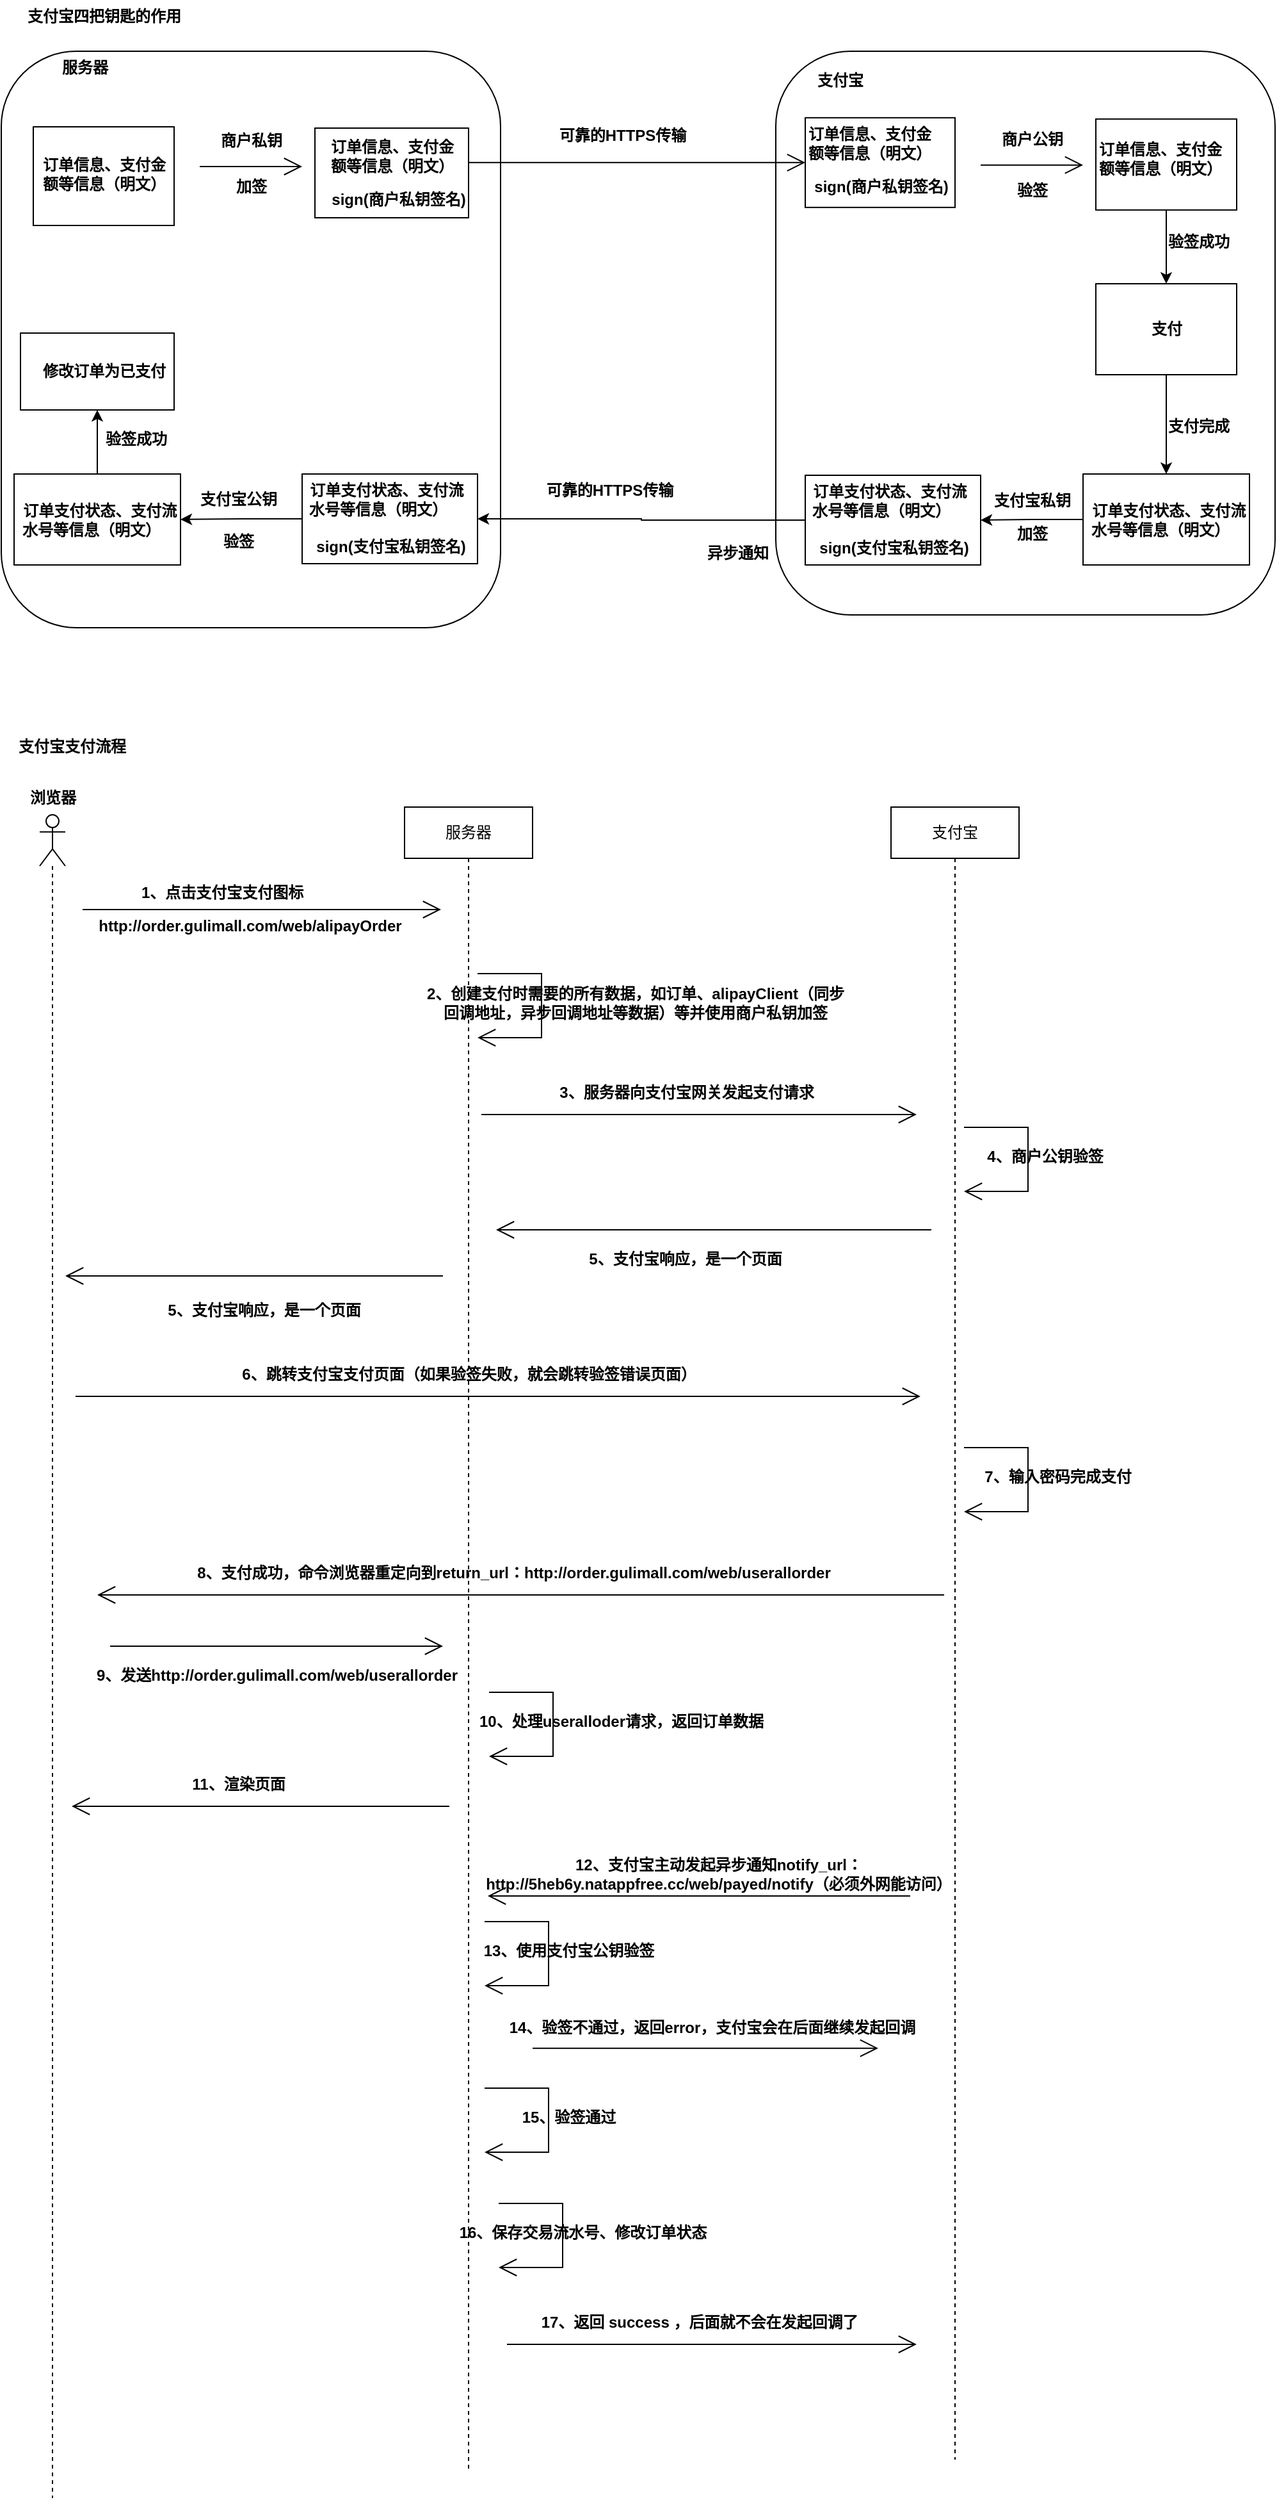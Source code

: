 <mxfile version="21.3.2" type="github">
  <diagram name="第 1 页" id="V0CLP1AJc3eMLi_e2w1N">
    <mxGraphModel dx="1058" dy="725" grid="1" gridSize="10" guides="1" tooltips="1" connect="1" arrows="1" fold="1" page="1" pageScale="1" pageWidth="827" pageHeight="1169" math="0" shadow="0">
      <root>
        <mxCell id="0" />
        <mxCell id="1" parent="0" />
        <mxCell id="Gzzt9cg2-Gzr6qvwIWBU-1" value="" style="rounded=1;whiteSpace=wrap;html=1;" parent="1" vertex="1">
          <mxGeometry x="55" y="90" width="390" height="450" as="geometry" />
        </mxCell>
        <mxCell id="Gzzt9cg2-Gzr6qvwIWBU-3" value="服务器" style="text;align=center;fontStyle=1;verticalAlign=middle;spacingLeft=3;spacingRight=3;strokeColor=none;rotatable=0;points=[[0,0.5],[1,0.5]];portConstraint=eastwest;html=1;" parent="1" vertex="1">
          <mxGeometry x="80" y="90" width="80" height="26" as="geometry" />
        </mxCell>
        <mxCell id="Gzzt9cg2-Gzr6qvwIWBU-4" value="" style="rounded=1;whiteSpace=wrap;html=1;" parent="1" vertex="1">
          <mxGeometry x="660" y="90" width="390" height="440" as="geometry" />
        </mxCell>
        <mxCell id="Gzzt9cg2-Gzr6qvwIWBU-5" value="支付宝" style="text;align=center;fontStyle=1;verticalAlign=middle;spacingLeft=3;spacingRight=3;strokeColor=none;rotatable=0;points=[[0,0.5],[1,0.5]];portConstraint=eastwest;html=1;" parent="1" vertex="1">
          <mxGeometry x="670" y="99.91" width="80" height="26" as="geometry" />
        </mxCell>
        <mxCell id="Gzzt9cg2-Gzr6qvwIWBU-11" value="支付宝四把钥匙的作用" style="text;align=center;fontStyle=1;verticalAlign=middle;spacingLeft=3;spacingRight=3;strokeColor=none;rotatable=0;points=[[0,0.5],[1,0.5]];portConstraint=eastwest;html=1;" parent="1" vertex="1">
          <mxGeometry x="95" y="50" width="80" height="26" as="geometry" />
        </mxCell>
        <mxCell id="Gzzt9cg2-Gzr6qvwIWBU-13" value="商户私钥" style="text;align=center;fontStyle=1;verticalAlign=middle;spacingLeft=3;spacingRight=3;strokeColor=none;rotatable=0;points=[[0,0.5],[1,0.5]];portConstraint=eastwest;html=1;" parent="1" vertex="1">
          <mxGeometry x="210" y="147" width="80" height="26" as="geometry" />
        </mxCell>
        <mxCell id="Gzzt9cg2-Gzr6qvwIWBU-17" value="" style="rounded=0;whiteSpace=wrap;html=1;" parent="1" vertex="1">
          <mxGeometry x="300" y="150" width="120" height="70" as="geometry" />
        </mxCell>
        <mxCell id="Gzzt9cg2-Gzr6qvwIWBU-19" value="订单信息、支付金&lt;br style=&quot;border-color: var(--border-color);&quot;&gt;额等信息（明文）" style="text;align=center;fontStyle=1;verticalAlign=middle;spacingLeft=3;spacingRight=3;strokeColor=none;rotatable=0;points=[[0,0.5],[1,0.5]];portConstraint=eastwest;html=1;" parent="1" vertex="1">
          <mxGeometry x="320" y="158.91" width="80" height="26" as="geometry" />
        </mxCell>
        <mxCell id="Gzzt9cg2-Gzr6qvwIWBU-20" value="sign(商户私钥签名)" style="text;align=center;fontStyle=1;verticalAlign=middle;spacingLeft=3;spacingRight=3;strokeColor=none;rotatable=0;points=[[0,0.5],[1,0.5]];portConstraint=eastwest;html=1;" parent="1" vertex="1">
          <mxGeometry x="325" y="193" width="80" height="26" as="geometry" />
        </mxCell>
        <mxCell id="Gzzt9cg2-Gzr6qvwIWBU-26" value="可靠的HTTPS传输" style="text;align=center;fontStyle=1;verticalAlign=middle;spacingLeft=3;spacingRight=3;strokeColor=none;rotatable=0;points=[[0,0.5],[1,0.5]];portConstraint=eastwest;html=1;" parent="1" vertex="1">
          <mxGeometry x="500" y="142.91" width="80" height="26" as="geometry" />
        </mxCell>
        <mxCell id="Gzzt9cg2-Gzr6qvwIWBU-29" value="" style="rounded=0;whiteSpace=wrap;html=1;" parent="1" vertex="1">
          <mxGeometry x="80" y="149" width="110" height="77" as="geometry" />
        </mxCell>
        <mxCell id="Gzzt9cg2-Gzr6qvwIWBU-30" value="订单信息、支付金&lt;br&gt;额等信息（明文）" style="text;align=center;fontStyle=1;verticalAlign=middle;spacingLeft=3;spacingRight=3;strokeColor=none;rotatable=0;points=[[0,0.5],[1,0.5]];portConstraint=eastwest;html=1;" parent="1" vertex="1">
          <mxGeometry x="95" y="173" width="80" height="26" as="geometry" />
        </mxCell>
        <mxCell id="Gzzt9cg2-Gzr6qvwIWBU-33" value="" style="endArrow=open;endFill=1;endSize=12;html=1;rounded=0;" parent="1" edge="1">
          <mxGeometry width="160" relative="1" as="geometry">
            <mxPoint x="210" y="180" as="sourcePoint" />
            <mxPoint x="290" y="180" as="targetPoint" />
          </mxGeometry>
        </mxCell>
        <mxCell id="Gzzt9cg2-Gzr6qvwIWBU-34" value="加签" style="text;align=center;fontStyle=1;verticalAlign=middle;spacingLeft=3;spacingRight=3;strokeColor=none;rotatable=0;points=[[0,0.5],[1,0.5]];portConstraint=eastwest;html=1;" parent="1" vertex="1">
          <mxGeometry x="210" y="183" width="80" height="26" as="geometry" />
        </mxCell>
        <mxCell id="Gzzt9cg2-Gzr6qvwIWBU-35" value="商户公钥" style="text;align=center;fontStyle=1;verticalAlign=middle;spacingLeft=3;spacingRight=3;strokeColor=none;rotatable=0;points=[[0,0.5],[1,0.5]];portConstraint=eastwest;html=1;" parent="1" vertex="1">
          <mxGeometry x="820" y="145.82" width="80" height="26" as="geometry" />
        </mxCell>
        <mxCell id="Gzzt9cg2-Gzr6qvwIWBU-36" value="" style="rounded=0;whiteSpace=wrap;html=1;" parent="1" vertex="1">
          <mxGeometry x="683" y="141.91" width="117" height="70" as="geometry" />
        </mxCell>
        <mxCell id="Gzzt9cg2-Gzr6qvwIWBU-37" value="订单信息、支付金&lt;br style=&quot;border-color: var(--border-color);&quot;&gt;额等信息（明文）" style="text;align=center;fontStyle=1;verticalAlign=middle;spacingLeft=3;spacingRight=3;strokeColor=none;rotatable=0;points=[[0,0.5],[1,0.5]];portConstraint=eastwest;html=1;" parent="1" vertex="1">
          <mxGeometry x="693" y="148.91" width="80" height="26" as="geometry" />
        </mxCell>
        <mxCell id="Gzzt9cg2-Gzr6qvwIWBU-38" value="sign(商户私钥签名)" style="text;align=center;fontStyle=1;verticalAlign=middle;spacingLeft=3;spacingRight=3;strokeColor=none;rotatable=0;points=[[0,0.5],[1,0.5]];portConstraint=eastwest;html=1;" parent="1" vertex="1">
          <mxGeometry x="701.5" y="183" width="80" height="26" as="geometry" />
        </mxCell>
        <mxCell id="Gzzt9cg2-Gzr6qvwIWBU-50" style="edgeStyle=orthogonalEdgeStyle;rounded=0;orthogonalLoop=1;jettySize=auto;html=1;exitX=0.5;exitY=1;exitDx=0;exitDy=0;" parent="1" source="Gzzt9cg2-Gzr6qvwIWBU-39" target="Gzzt9cg2-Gzr6qvwIWBU-46" edge="1">
          <mxGeometry relative="1" as="geometry" />
        </mxCell>
        <mxCell id="Gzzt9cg2-Gzr6qvwIWBU-39" value="" style="rounded=0;whiteSpace=wrap;html=1;" parent="1" vertex="1">
          <mxGeometry x="910" y="142.91" width="110" height="71" as="geometry" />
        </mxCell>
        <mxCell id="Gzzt9cg2-Gzr6qvwIWBU-40" value="订单信息、支付金&lt;br style=&quot;border-color: var(--border-color);&quot;&gt;额等信息（明文）" style="text;align=center;fontStyle=1;verticalAlign=middle;spacingLeft=3;spacingRight=3;strokeColor=none;rotatable=0;points=[[0,0.5],[1,0.5]];portConstraint=eastwest;html=1;" parent="1" vertex="1">
          <mxGeometry x="920" y="160.91" width="80" height="26" as="geometry" />
        </mxCell>
        <mxCell id="Gzzt9cg2-Gzr6qvwIWBU-41" value="" style="endArrow=open;endFill=1;endSize=12;html=1;rounded=0;" parent="1" edge="1">
          <mxGeometry width="160" relative="1" as="geometry">
            <mxPoint x="820" y="178.82" as="sourcePoint" />
            <mxPoint x="900" y="178.82" as="targetPoint" />
          </mxGeometry>
        </mxCell>
        <mxCell id="Gzzt9cg2-Gzr6qvwIWBU-43" value="验签" style="text;align=center;fontStyle=1;verticalAlign=middle;spacingLeft=3;spacingRight=3;strokeColor=none;rotatable=0;points=[[0,0.5],[1,0.5]];portConstraint=eastwest;html=1;" parent="1" vertex="1">
          <mxGeometry x="820" y="185.91" width="80" height="26" as="geometry" />
        </mxCell>
        <mxCell id="Gzzt9cg2-Gzr6qvwIWBU-44" value="" style="endArrow=open;endFill=1;endSize=12;html=1;rounded=0;entryX=0;entryY=0.5;entryDx=0;entryDy=0;exitX=1;exitY=0.384;exitDx=0;exitDy=0;exitPerimeter=0;" parent="1" source="Gzzt9cg2-Gzr6qvwIWBU-17" target="Gzzt9cg2-Gzr6qvwIWBU-36" edge="1">
          <mxGeometry width="160" relative="1" as="geometry">
            <mxPoint x="430" y="180" as="sourcePoint" />
            <mxPoint x="590" y="180" as="targetPoint" />
          </mxGeometry>
        </mxCell>
        <mxCell id="Gzzt9cg2-Gzr6qvwIWBU-51" style="edgeStyle=orthogonalEdgeStyle;rounded=0;orthogonalLoop=1;jettySize=auto;html=1;exitX=0.5;exitY=1;exitDx=0;exitDy=0;" parent="1" source="Gzzt9cg2-Gzr6qvwIWBU-46" target="Gzzt9cg2-Gzr6qvwIWBU-47" edge="1">
          <mxGeometry relative="1" as="geometry" />
        </mxCell>
        <mxCell id="Gzzt9cg2-Gzr6qvwIWBU-46" value="" style="rounded=0;whiteSpace=wrap;html=1;" parent="1" vertex="1">
          <mxGeometry x="910" y="271.5" width="110" height="71" as="geometry" />
        </mxCell>
        <mxCell id="Gzzt9cg2-Gzr6qvwIWBU-59" style="edgeStyle=orthogonalEdgeStyle;rounded=0;orthogonalLoop=1;jettySize=auto;html=1;exitX=0;exitY=0.5;exitDx=0;exitDy=0;entryX=1;entryY=0.5;entryDx=0;entryDy=0;" parent="1" source="Gzzt9cg2-Gzr6qvwIWBU-47" target="Gzzt9cg2-Gzr6qvwIWBU-56" edge="1">
          <mxGeometry relative="1" as="geometry" />
        </mxCell>
        <mxCell id="Gzzt9cg2-Gzr6qvwIWBU-47" value="" style="rounded=0;whiteSpace=wrap;html=1;" parent="1" vertex="1">
          <mxGeometry x="900" y="420" width="130" height="71" as="geometry" />
        </mxCell>
        <mxCell id="Gzzt9cg2-Gzr6qvwIWBU-49" value="支付" style="text;align=center;fontStyle=1;verticalAlign=middle;spacingLeft=3;spacingRight=3;strokeColor=none;rotatable=0;points=[[0,0.5],[1,0.5]];portConstraint=eastwest;html=1;" parent="1" vertex="1">
          <mxGeometry x="925" y="294" width="80" height="26" as="geometry" />
        </mxCell>
        <mxCell id="Gzzt9cg2-Gzr6qvwIWBU-52" value="支付完成" style="text;align=center;fontStyle=1;verticalAlign=middle;spacingLeft=3;spacingRight=3;strokeColor=none;rotatable=0;points=[[0,0.5],[1,0.5]];portConstraint=eastwest;html=1;" parent="1" vertex="1">
          <mxGeometry x="950" y="370" width="80" height="26" as="geometry" />
        </mxCell>
        <mxCell id="Gzzt9cg2-Gzr6qvwIWBU-53" value="&amp;nbsp; &amp;nbsp; 订单支付状态、支付流&lt;br style=&quot;border-color: var(--border-color);&quot;&gt;水号等信息（明文）" style="text;align=center;fontStyle=1;verticalAlign=middle;spacingLeft=3;spacingRight=3;strokeColor=none;rotatable=0;points=[[0,0.5],[1,0.5]];portConstraint=eastwest;html=1;" parent="1" vertex="1">
          <mxGeometry x="920" y="442.5" width="80" height="26" as="geometry" />
        </mxCell>
        <mxCell id="Gzzt9cg2-Gzr6qvwIWBU-75" style="edgeStyle=orthogonalEdgeStyle;rounded=0;orthogonalLoop=1;jettySize=auto;html=1;exitX=0;exitY=0.5;exitDx=0;exitDy=0;" parent="1" source="Gzzt9cg2-Gzr6qvwIWBU-56" target="Gzzt9cg2-Gzr6qvwIWBU-62" edge="1">
          <mxGeometry relative="1" as="geometry" />
        </mxCell>
        <mxCell id="Gzzt9cg2-Gzr6qvwIWBU-56" value="" style="rounded=0;whiteSpace=wrap;html=1;" parent="1" vertex="1">
          <mxGeometry x="683" y="421" width="137" height="70" as="geometry" />
        </mxCell>
        <mxCell id="Gzzt9cg2-Gzr6qvwIWBU-57" value="&amp;nbsp; &amp;nbsp; 订单支付状态、支付流&lt;br&gt;水号等信息（明文）" style="text;align=center;fontStyle=1;verticalAlign=middle;spacingLeft=3;spacingRight=3;strokeColor=none;rotatable=0;points=[[0,0.5],[1,0.5]];portConstraint=eastwest;html=1;" parent="1" vertex="1">
          <mxGeometry x="701.5" y="428" width="80" height="26" as="geometry" />
        </mxCell>
        <mxCell id="Gzzt9cg2-Gzr6qvwIWBU-58" value="sign(支付宝私钥签名)" style="text;align=center;fontStyle=1;verticalAlign=middle;spacingLeft=3;spacingRight=3;strokeColor=none;rotatable=0;points=[[0,0.5],[1,0.5]];portConstraint=eastwest;html=1;" parent="1" vertex="1">
          <mxGeometry x="711.5" y="465" width="80" height="26" as="geometry" />
        </mxCell>
        <mxCell id="Gzzt9cg2-Gzr6qvwIWBU-60" value="支付宝私钥" style="text;align=center;fontStyle=1;verticalAlign=middle;spacingLeft=3;spacingRight=3;strokeColor=none;rotatable=0;points=[[0,0.5],[1,0.5]];portConstraint=eastwest;html=1;" parent="1" vertex="1">
          <mxGeometry x="820" y="428" width="80" height="26" as="geometry" />
        </mxCell>
        <mxCell id="Gzzt9cg2-Gzr6qvwIWBU-61" value="加签" style="text;align=center;fontStyle=1;verticalAlign=middle;spacingLeft=3;spacingRight=3;strokeColor=none;rotatable=0;points=[[0,0.5],[1,0.5]];portConstraint=eastwest;html=1;" parent="1" vertex="1">
          <mxGeometry x="820" y="454" width="80" height="26" as="geometry" />
        </mxCell>
        <mxCell id="Gzzt9cg2-Gzr6qvwIWBU-62" value="" style="rounded=0;whiteSpace=wrap;html=1;" parent="1" vertex="1">
          <mxGeometry x="290" y="420" width="137" height="70" as="geometry" />
        </mxCell>
        <mxCell id="Gzzt9cg2-Gzr6qvwIWBU-63" value="&amp;nbsp; &amp;nbsp; 订单支付状态、支付流&lt;br&gt;水号等信息（明文）" style="text;align=center;fontStyle=1;verticalAlign=middle;spacingLeft=3;spacingRight=3;strokeColor=none;rotatable=0;points=[[0,0.5],[1,0.5]];portConstraint=eastwest;html=1;" parent="1" vertex="1">
          <mxGeometry x="308.5" y="427" width="80" height="26" as="geometry" />
        </mxCell>
        <mxCell id="Gzzt9cg2-Gzr6qvwIWBU-64" value="sign(支付宝私钥签名)" style="text;align=center;fontStyle=1;verticalAlign=middle;spacingLeft=3;spacingRight=3;strokeColor=none;rotatable=0;points=[[0,0.5],[1,0.5]];portConstraint=eastwest;html=1;" parent="1" vertex="1">
          <mxGeometry x="318.5" y="464" width="80" height="26" as="geometry" />
        </mxCell>
        <mxCell id="Gzzt9cg2-Gzr6qvwIWBU-81" style="edgeStyle=orthogonalEdgeStyle;rounded=0;orthogonalLoop=1;jettySize=auto;html=1;exitX=0.5;exitY=0;exitDx=0;exitDy=0;entryX=0.5;entryY=1;entryDx=0;entryDy=0;" parent="1" source="Gzzt9cg2-Gzr6qvwIWBU-66" target="Gzzt9cg2-Gzr6qvwIWBU-79" edge="1">
          <mxGeometry relative="1" as="geometry" />
        </mxCell>
        <mxCell id="Gzzt9cg2-Gzr6qvwIWBU-66" value="" style="rounded=0;whiteSpace=wrap;html=1;" parent="1" vertex="1">
          <mxGeometry x="65" y="420" width="130" height="71" as="geometry" />
        </mxCell>
        <mxCell id="Gzzt9cg2-Gzr6qvwIWBU-67" value="&amp;nbsp; &amp;nbsp; 订单支付状态、支付流&lt;br style=&quot;border-color: var(--border-color);&quot;&gt;水号等信息（明文）" style="text;align=center;fontStyle=1;verticalAlign=middle;spacingLeft=3;spacingRight=3;strokeColor=none;rotatable=0;points=[[0,0.5],[1,0.5]];portConstraint=eastwest;html=1;" parent="1" vertex="1">
          <mxGeometry x="85" y="442.5" width="80" height="26" as="geometry" />
        </mxCell>
        <mxCell id="Gzzt9cg2-Gzr6qvwIWBU-70" style="edgeStyle=orthogonalEdgeStyle;rounded=0;orthogonalLoop=1;jettySize=auto;html=1;exitX=0;exitY=0.5;exitDx=0;exitDy=0;entryX=1;entryY=0.5;entryDx=0;entryDy=0;" parent="1" source="Gzzt9cg2-Gzr6qvwIWBU-62" target="Gzzt9cg2-Gzr6qvwIWBU-66" edge="1">
          <mxGeometry relative="1" as="geometry">
            <mxPoint x="200" y="458" as="targetPoint" />
            <mxPoint x="280" y="458" as="sourcePoint" />
          </mxGeometry>
        </mxCell>
        <mxCell id="Gzzt9cg2-Gzr6qvwIWBU-71" value="支付宝公钥" style="text;align=center;fontStyle=1;verticalAlign=middle;spacingLeft=3;spacingRight=3;strokeColor=none;rotatable=0;points=[[0,0.5],[1,0.5]];portConstraint=eastwest;html=1;" parent="1" vertex="1">
          <mxGeometry x="200" y="427" width="80" height="26" as="geometry" />
        </mxCell>
        <mxCell id="Gzzt9cg2-Gzr6qvwIWBU-74" value="验签" style="text;align=center;fontStyle=1;verticalAlign=middle;spacingLeft=3;spacingRight=3;strokeColor=none;rotatable=0;points=[[0,0.5],[1,0.5]];portConstraint=eastwest;html=1;" parent="1" vertex="1">
          <mxGeometry x="200" y="460" width="80" height="26" as="geometry" />
        </mxCell>
        <mxCell id="Gzzt9cg2-Gzr6qvwIWBU-76" value="可靠的HTTPS传输" style="text;align=center;fontStyle=1;verticalAlign=middle;spacingLeft=3;spacingRight=3;strokeColor=none;rotatable=0;points=[[0,0.5],[1,0.5]];portConstraint=eastwest;html=1;" parent="1" vertex="1">
          <mxGeometry x="490" y="420" width="80" height="26" as="geometry" />
        </mxCell>
        <mxCell id="Gzzt9cg2-Gzr6qvwIWBU-77" value="异步通知" style="text;align=center;fontStyle=1;verticalAlign=middle;spacingLeft=3;spacingRight=3;strokeColor=none;rotatable=0;points=[[0,0.5],[1,0.5]];portConstraint=eastwest;html=1;" parent="1" vertex="1">
          <mxGeometry x="590" y="468.5" width="80" height="26" as="geometry" />
        </mxCell>
        <mxCell id="Gzzt9cg2-Gzr6qvwIWBU-78" value="验签成功" style="text;align=center;fontStyle=1;verticalAlign=middle;spacingLeft=3;spacingRight=3;strokeColor=none;rotatable=0;points=[[0,0.5],[1,0.5]];portConstraint=eastwest;html=1;" parent="1" vertex="1">
          <mxGeometry x="950" y="226" width="80" height="26" as="geometry" />
        </mxCell>
        <mxCell id="Gzzt9cg2-Gzr6qvwIWBU-79" value="" style="rounded=0;whiteSpace=wrap;html=1;" parent="1" vertex="1">
          <mxGeometry x="70" y="310" width="120" height="60" as="geometry" />
        </mxCell>
        <mxCell id="Gzzt9cg2-Gzr6qvwIWBU-80" value="修改订单为已支付" style="text;align=center;fontStyle=1;verticalAlign=middle;spacingLeft=3;spacingRight=3;strokeColor=none;rotatable=0;points=[[0,0.5],[1,0.5]];portConstraint=eastwest;html=1;" parent="1" vertex="1">
          <mxGeometry x="95" y="327" width="80" height="26" as="geometry" />
        </mxCell>
        <mxCell id="Gzzt9cg2-Gzr6qvwIWBU-82" value="验签成功" style="text;align=center;fontStyle=1;verticalAlign=middle;spacingLeft=3;spacingRight=3;strokeColor=none;rotatable=0;points=[[0,0.5],[1,0.5]];portConstraint=eastwest;html=1;" parent="1" vertex="1">
          <mxGeometry x="120" y="380" width="80" height="26" as="geometry" />
        </mxCell>
        <mxCell id="Gzzt9cg2-Gzr6qvwIWBU-83" value="支付宝支付流程" style="text;align=center;fontStyle=1;verticalAlign=middle;spacingLeft=3;spacingRight=3;strokeColor=none;rotatable=0;points=[[0,0.5],[1,0.5]];portConstraint=eastwest;html=1;" parent="1" vertex="1">
          <mxGeometry x="70" y="620" width="80" height="26" as="geometry" />
        </mxCell>
        <mxCell id="EQu61GQedaLEuY1nATPw-1" value="" style="shape=umlLifeline;perimeter=lifelinePerimeter;whiteSpace=wrap;html=1;container=1;dropTarget=0;collapsible=0;recursiveResize=0;outlineConnect=0;portConstraint=eastwest;newEdgeStyle={&quot;edgeStyle&quot;:&quot;elbowEdgeStyle&quot;,&quot;elbow&quot;:&quot;vertical&quot;,&quot;curved&quot;:0,&quot;rounded&quot;:0};participant=umlActor;" vertex="1" parent="1">
          <mxGeometry x="85" y="686" width="20" height="1314" as="geometry" />
        </mxCell>
        <mxCell id="EQu61GQedaLEuY1nATPw-2" value="浏览器" style="text;align=center;fontStyle=1;verticalAlign=middle;spacingLeft=3;spacingRight=3;strokeColor=none;rotatable=0;points=[[0,0.5],[1,0.5]];portConstraint=eastwest;html=1;" vertex="1" parent="1">
          <mxGeometry x="55" y="660" width="80" height="26" as="geometry" />
        </mxCell>
        <mxCell id="EQu61GQedaLEuY1nATPw-3" value="服务器" style="shape=umlLifeline;perimeter=lifelinePerimeter;whiteSpace=wrap;html=1;container=1;dropTarget=0;collapsible=0;recursiveResize=0;outlineConnect=0;portConstraint=eastwest;newEdgeStyle={&quot;edgeStyle&quot;:&quot;elbowEdgeStyle&quot;,&quot;elbow&quot;:&quot;vertical&quot;,&quot;curved&quot;:0,&quot;rounded&quot;:0};" vertex="1" parent="1">
          <mxGeometry x="370" y="680" width="100" height="1300" as="geometry" />
        </mxCell>
        <mxCell id="EQu61GQedaLEuY1nATPw-4" value="支付宝" style="shape=umlLifeline;perimeter=lifelinePerimeter;whiteSpace=wrap;html=1;container=1;dropTarget=0;collapsible=0;recursiveResize=0;outlineConnect=0;portConstraint=eastwest;newEdgeStyle={&quot;edgeStyle&quot;:&quot;elbowEdgeStyle&quot;,&quot;elbow&quot;:&quot;vertical&quot;,&quot;curved&quot;:0,&quot;rounded&quot;:0};" vertex="1" parent="1">
          <mxGeometry x="750" y="680" width="100" height="1290" as="geometry" />
        </mxCell>
        <mxCell id="EQu61GQedaLEuY1nATPw-5" value="" style="endArrow=open;endFill=1;endSize=12;html=1;rounded=0;" edge="1" parent="1">
          <mxGeometry width="160" relative="1" as="geometry">
            <mxPoint x="118.5" y="760" as="sourcePoint" />
            <mxPoint x="398.5" y="760" as="targetPoint" />
          </mxGeometry>
        </mxCell>
        <mxCell id="EQu61GQedaLEuY1nATPw-6" value="1、点击支付宝支付图标&amp;nbsp;" style="text;align=center;fontStyle=1;verticalAlign=middle;spacingLeft=3;spacingRight=3;strokeColor=none;rotatable=0;points=[[0,0.5],[1,0.5]];portConstraint=eastwest;html=1;" vertex="1" parent="1">
          <mxGeometry x="188.5" y="734" width="80" height="26" as="geometry" />
        </mxCell>
        <mxCell id="EQu61GQedaLEuY1nATPw-7" value="http://order.gulimall.com/web/alipayOrder" style="text;align=center;fontStyle=1;verticalAlign=middle;spacingLeft=3;spacingRight=3;strokeColor=none;rotatable=0;points=[[0,0.5],[1,0.5]];portConstraint=eastwest;html=1;" vertex="1" parent="1">
          <mxGeometry x="208.5" y="760" width="80" height="26" as="geometry" />
        </mxCell>
        <mxCell id="EQu61GQedaLEuY1nATPw-10" value="" style="endArrow=open;endFill=1;endSize=12;html=1;rounded=0;" edge="1" parent="1">
          <mxGeometry width="160" relative="1" as="geometry">
            <mxPoint x="427" y="810" as="sourcePoint" />
            <mxPoint x="427" y="860" as="targetPoint" />
            <Array as="points">
              <mxPoint x="477" y="810" />
              <mxPoint x="477" y="860" />
            </Array>
          </mxGeometry>
        </mxCell>
        <mxCell id="EQu61GQedaLEuY1nATPw-11" value="2、创建支付时需要的所有数据，如订单、alipayClient（同步&lt;br&gt;回调地址，异步回调地址等数据）等并使用商户私钥加签" style="text;align=center;fontStyle=1;verticalAlign=middle;spacingLeft=3;spacingRight=3;strokeColor=none;rotatable=0;points=[[0,0.5],[1,0.5]];portConstraint=eastwest;html=1;" vertex="1" parent="1">
          <mxGeometry x="510" y="820" width="80" height="26" as="geometry" />
        </mxCell>
        <mxCell id="EQu61GQedaLEuY1nATPw-14" value="" style="endArrow=open;endFill=1;endSize=12;html=1;rounded=0;" edge="1" parent="1">
          <mxGeometry width="160" relative="1" as="geometry">
            <mxPoint x="430" y="920" as="sourcePoint" />
            <mxPoint x="770" y="920" as="targetPoint" />
          </mxGeometry>
        </mxCell>
        <mxCell id="EQu61GQedaLEuY1nATPw-15" value="3、服务器向支付宝网关发起支付请求" style="text;align=center;fontStyle=1;verticalAlign=middle;spacingLeft=3;spacingRight=3;strokeColor=none;rotatable=0;points=[[0,0.5],[1,0.5]];portConstraint=eastwest;html=1;" vertex="1" parent="1">
          <mxGeometry x="550" y="890" width="80" height="26" as="geometry" />
        </mxCell>
        <mxCell id="EQu61GQedaLEuY1nATPw-16" value="" style="endArrow=open;endFill=1;endSize=12;html=1;rounded=0;" edge="1" parent="1">
          <mxGeometry width="160" relative="1" as="geometry">
            <mxPoint x="781.5" y="1010" as="sourcePoint" />
            <mxPoint x="441.5" y="1010" as="targetPoint" />
          </mxGeometry>
        </mxCell>
        <mxCell id="EQu61GQedaLEuY1nATPw-17" value="5、支付宝响应，是一个页面" style="text;align=center;fontStyle=1;verticalAlign=middle;spacingLeft=3;spacingRight=3;strokeColor=none;rotatable=0;points=[[0,0.5],[1,0.5]];portConstraint=eastwest;html=1;" vertex="1" parent="1">
          <mxGeometry x="548.5" y="1020" width="80" height="26" as="geometry" />
        </mxCell>
        <mxCell id="EQu61GQedaLEuY1nATPw-18" value="" style="endArrow=open;endFill=1;endSize=12;html=1;rounded=0;" edge="1" parent="1">
          <mxGeometry width="160" relative="1" as="geometry">
            <mxPoint x="400" y="1046" as="sourcePoint" />
            <mxPoint x="105" y="1046" as="targetPoint" />
          </mxGeometry>
        </mxCell>
        <mxCell id="EQu61GQedaLEuY1nATPw-19" value="5、支付宝响应，是一个页面" style="text;align=center;fontStyle=1;verticalAlign=middle;spacingLeft=3;spacingRight=3;strokeColor=none;rotatable=0;points=[[0,0.5],[1,0.5]];portConstraint=eastwest;html=1;" vertex="1" parent="1">
          <mxGeometry x="220" y="1060" width="80" height="26" as="geometry" />
        </mxCell>
        <mxCell id="EQu61GQedaLEuY1nATPw-20" value="" style="endArrow=open;endFill=1;endSize=12;html=1;rounded=0;" edge="1" parent="1">
          <mxGeometry width="160" relative="1" as="geometry">
            <mxPoint x="113" y="1140" as="sourcePoint" />
            <mxPoint x="773" y="1140" as="targetPoint" />
          </mxGeometry>
        </mxCell>
        <mxCell id="EQu61GQedaLEuY1nATPw-21" value="6、跳转支付宝支付页面（如果验签失败，就会跳转验签错误页面）" style="text;align=center;fontStyle=1;verticalAlign=middle;spacingLeft=3;spacingRight=3;strokeColor=none;rotatable=0;points=[[0,0.5],[1,0.5]];portConstraint=eastwest;html=1;" vertex="1" parent="1">
          <mxGeometry x="380" y="1110" width="80" height="26" as="geometry" />
        </mxCell>
        <mxCell id="EQu61GQedaLEuY1nATPw-22" value="" style="endArrow=open;endFill=1;endSize=12;html=1;rounded=0;" edge="1" parent="1">
          <mxGeometry width="160" relative="1" as="geometry">
            <mxPoint x="807" y="1180" as="sourcePoint" />
            <mxPoint x="807" y="1230" as="targetPoint" />
            <Array as="points">
              <mxPoint x="857" y="1180" />
              <mxPoint x="857" y="1230" />
            </Array>
          </mxGeometry>
        </mxCell>
        <mxCell id="EQu61GQedaLEuY1nATPw-23" value="7、输入密码完成支付" style="text;align=center;fontStyle=1;verticalAlign=middle;spacingLeft=3;spacingRight=3;strokeColor=none;rotatable=0;points=[[0,0.5],[1,0.5]];portConstraint=eastwest;html=1;" vertex="1" parent="1">
          <mxGeometry x="840" y="1190" width="80" height="26" as="geometry" />
        </mxCell>
        <mxCell id="EQu61GQedaLEuY1nATPw-24" value="" style="endArrow=open;endFill=1;endSize=12;html=1;rounded=0;" edge="1" parent="1">
          <mxGeometry width="160" relative="1" as="geometry">
            <mxPoint x="807" y="930" as="sourcePoint" />
            <mxPoint x="807" y="980" as="targetPoint" />
            <Array as="points">
              <mxPoint x="857" y="930" />
              <mxPoint x="857" y="980" />
            </Array>
          </mxGeometry>
        </mxCell>
        <mxCell id="EQu61GQedaLEuY1nATPw-25" value="4、商户公钥验签" style="text;align=center;fontStyle=1;verticalAlign=middle;spacingLeft=3;spacingRight=3;strokeColor=none;rotatable=0;points=[[0,0.5],[1,0.5]];portConstraint=eastwest;html=1;" vertex="1" parent="1">
          <mxGeometry x="830" y="940" width="80" height="26" as="geometry" />
        </mxCell>
        <mxCell id="EQu61GQedaLEuY1nATPw-27" value="" style="endArrow=open;endFill=1;endSize=12;html=1;rounded=0;" edge="1" parent="1">
          <mxGeometry width="160" relative="1" as="geometry">
            <mxPoint x="791.5" y="1295" as="sourcePoint" />
            <mxPoint x="130" y="1295" as="targetPoint" />
          </mxGeometry>
        </mxCell>
        <mxCell id="EQu61GQedaLEuY1nATPw-28" value="8、支付成功，命令浏览器重定向到return_url：&lt;span style=&quot;background-color: initial;&quot;&gt;http://order.gulimall.com/web/userallorder&lt;/span&gt;" style="text;align=center;fontStyle=1;verticalAlign=middle;spacingLeft=3;spacingRight=3;strokeColor=none;rotatable=0;points=[[0,0.5],[1,0.5]];portConstraint=eastwest;html=1;" vertex="1" parent="1">
          <mxGeometry x="415" y="1265" width="80" height="26" as="geometry" />
        </mxCell>
        <mxCell id="EQu61GQedaLEuY1nATPw-31" value="" style="endArrow=open;endFill=1;endSize=12;html=1;rounded=0;" edge="1" parent="1">
          <mxGeometry width="160" relative="1" as="geometry">
            <mxPoint x="432.5" y="1550" as="sourcePoint" />
            <mxPoint x="432.5" y="1600" as="targetPoint" />
            <Array as="points">
              <mxPoint x="482.5" y="1550" />
              <mxPoint x="482.5" y="1600" />
            </Array>
          </mxGeometry>
        </mxCell>
        <mxCell id="EQu61GQedaLEuY1nATPw-34" value="13、使用支付宝公钥验签" style="text;align=center;fontStyle=1;verticalAlign=middle;spacingLeft=3;spacingRight=3;strokeColor=none;rotatable=0;points=[[0,0.5],[1,0.5]];portConstraint=eastwest;html=1;" vertex="1" parent="1">
          <mxGeometry x="457.5" y="1560" width="80" height="26" as="geometry" />
        </mxCell>
        <mxCell id="EQu61GQedaLEuY1nATPw-35" value="" style="endArrow=open;endFill=1;endSize=12;html=1;rounded=0;" edge="1" parent="1">
          <mxGeometry width="160" relative="1" as="geometry">
            <mxPoint x="470" y="1648.82" as="sourcePoint" />
            <mxPoint x="740" y="1648.82" as="targetPoint" />
          </mxGeometry>
        </mxCell>
        <mxCell id="EQu61GQedaLEuY1nATPw-36" value="14、验签不通过，返回error，支付宝会在后面继续发起回调" style="text;align=center;fontStyle=1;verticalAlign=middle;spacingLeft=3;spacingRight=3;strokeColor=none;rotatable=0;points=[[0,0.5],[1,0.5]];portConstraint=eastwest;html=1;" vertex="1" parent="1">
          <mxGeometry x="570" y="1620" width="80" height="26" as="geometry" />
        </mxCell>
        <mxCell id="EQu61GQedaLEuY1nATPw-37" value="" style="endArrow=open;endFill=1;endSize=12;html=1;rounded=0;" edge="1" parent="1">
          <mxGeometry width="160" relative="1" as="geometry">
            <mxPoint x="436" y="1371" as="sourcePoint" />
            <mxPoint x="436" y="1421" as="targetPoint" />
            <Array as="points">
              <mxPoint x="486" y="1371" />
              <mxPoint x="486" y="1421" />
            </Array>
          </mxGeometry>
        </mxCell>
        <mxCell id="EQu61GQedaLEuY1nATPw-38" value="10、处理useralloder请求，返回订单数据" style="text;align=center;fontStyle=1;verticalAlign=middle;spacingLeft=3;spacingRight=3;strokeColor=none;rotatable=0;points=[[0,0.5],[1,0.5]];portConstraint=eastwest;html=1;" vertex="1" parent="1">
          <mxGeometry x="499" y="1381" width="80" height="26" as="geometry" />
        </mxCell>
        <mxCell id="EQu61GQedaLEuY1nATPw-40" value="" style="endArrow=open;endFill=1;endSize=12;html=1;rounded=0;" edge="1" parent="1">
          <mxGeometry width="160" relative="1" as="geometry">
            <mxPoint x="405" y="1460" as="sourcePoint" />
            <mxPoint x="110" y="1460" as="targetPoint" />
          </mxGeometry>
        </mxCell>
        <mxCell id="EQu61GQedaLEuY1nATPw-41" value="11、渲染页面" style="text;align=center;fontStyle=1;verticalAlign=middle;spacingLeft=3;spacingRight=3;strokeColor=none;rotatable=0;points=[[0,0.5],[1,0.5]];portConstraint=eastwest;html=1;" vertex="1" parent="1">
          <mxGeometry x="200" y="1430" width="80" height="26" as="geometry" />
        </mxCell>
        <mxCell id="EQu61GQedaLEuY1nATPw-42" value="" style="endArrow=open;endFill=1;endSize=12;html=1;rounded=0;" edge="1" parent="1">
          <mxGeometry width="160" relative="1" as="geometry">
            <mxPoint x="765" y="1530" as="sourcePoint" />
            <mxPoint x="435" y="1530" as="targetPoint" />
          </mxGeometry>
        </mxCell>
        <mxCell id="EQu61GQedaLEuY1nATPw-43" value="12、支付宝主动发起异步通知notify_url：&lt;br&gt;http://5heb6y.natappfree.cc/web/payed/notify（必须外网能访问）" style="text;align=center;fontStyle=1;verticalAlign=middle;spacingLeft=3;spacingRight=3;strokeColor=none;rotatable=0;points=[[0,0.5],[1,0.5]];portConstraint=eastwest;html=1;" vertex="1" parent="1">
          <mxGeometry x="575" y="1500" width="80" height="26" as="geometry" />
        </mxCell>
        <mxCell id="EQu61GQedaLEuY1nATPw-46" value="" style="endArrow=open;endFill=1;endSize=12;html=1;rounded=0;" edge="1" parent="1">
          <mxGeometry width="160" relative="1" as="geometry">
            <mxPoint x="140" y="1335" as="sourcePoint" />
            <mxPoint x="400" y="1335" as="targetPoint" />
          </mxGeometry>
        </mxCell>
        <mxCell id="EQu61GQedaLEuY1nATPw-47" value="9、发送http://order.gulimall.com/web/userallorder" style="text;align=center;fontStyle=1;verticalAlign=middle;spacingLeft=3;spacingRight=3;strokeColor=none;rotatable=0;points=[[0,0.5],[1,0.5]];portConstraint=eastwest;html=1;" vertex="1" parent="1">
          <mxGeometry x="230" y="1345" width="80" height="26" as="geometry" />
        </mxCell>
        <mxCell id="EQu61GQedaLEuY1nATPw-48" value="" style="endArrow=open;endFill=1;endSize=12;html=1;rounded=0;" edge="1" parent="1">
          <mxGeometry width="160" relative="1" as="geometry">
            <mxPoint x="432.5" y="1680" as="sourcePoint" />
            <mxPoint x="432.5" y="1730" as="targetPoint" />
            <Array as="points">
              <mxPoint x="482.5" y="1680" />
              <mxPoint x="482.5" y="1730" />
            </Array>
          </mxGeometry>
        </mxCell>
        <mxCell id="EQu61GQedaLEuY1nATPw-49" value="15、验签通过" style="text;align=center;fontStyle=1;verticalAlign=middle;spacingLeft=3;spacingRight=3;strokeColor=none;rotatable=0;points=[[0,0.5],[1,0.5]];portConstraint=eastwest;html=1;" vertex="1" parent="1">
          <mxGeometry x="457.5" y="1690" width="80" height="26" as="geometry" />
        </mxCell>
        <mxCell id="EQu61GQedaLEuY1nATPw-50" value="" style="endArrow=open;endFill=1;endSize=12;html=1;rounded=0;" edge="1" parent="1">
          <mxGeometry width="160" relative="1" as="geometry">
            <mxPoint x="443.5" y="1770" as="sourcePoint" />
            <mxPoint x="443.5" y="1820" as="targetPoint" />
            <Array as="points">
              <mxPoint x="493.5" y="1770" />
              <mxPoint x="493.5" y="1820" />
            </Array>
          </mxGeometry>
        </mxCell>
        <mxCell id="EQu61GQedaLEuY1nATPw-51" value="16、保存交易流水号、修改订单状态" style="text;align=center;fontStyle=1;verticalAlign=middle;spacingLeft=3;spacingRight=3;strokeColor=none;rotatable=0;points=[[0,0.5],[1,0.5]];portConstraint=eastwest;html=1;" vertex="1" parent="1">
          <mxGeometry x="468.5" y="1780" width="80" height="26" as="geometry" />
        </mxCell>
        <mxCell id="EQu61GQedaLEuY1nATPw-52" value="" style="endArrow=open;endFill=1;endSize=12;html=1;rounded=0;" edge="1" parent="1">
          <mxGeometry width="160" relative="1" as="geometry">
            <mxPoint x="450" y="1880" as="sourcePoint" />
            <mxPoint x="770" y="1880" as="targetPoint" />
          </mxGeometry>
        </mxCell>
        <mxCell id="EQu61GQedaLEuY1nATPw-53" value="17、返回 success ，后面就不会在发起回调了" style="text;align=center;fontStyle=1;verticalAlign=middle;spacingLeft=3;spacingRight=3;strokeColor=none;rotatable=0;points=[[0,0.5],[1,0.5]];portConstraint=eastwest;html=1;" vertex="1" parent="1">
          <mxGeometry x="560" y="1850" width="80" height="26" as="geometry" />
        </mxCell>
      </root>
    </mxGraphModel>
  </diagram>
</mxfile>
